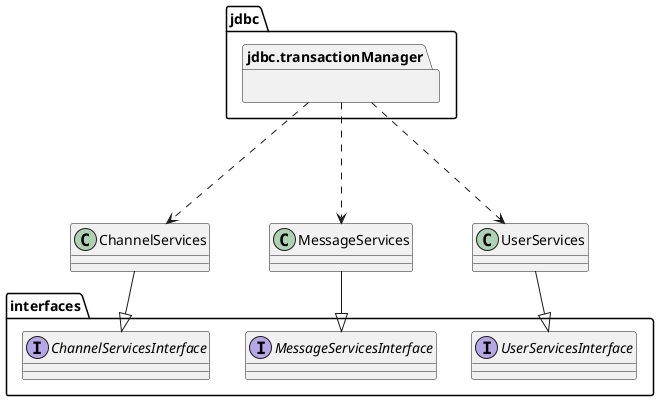 @startuml
class ChannelServices
class MessageServices
class UserServices

namespace interfaces {
    interface ChannelServicesInterface
    interface MessageServicesInterface
    interface UserServicesInterface
}

namespace jdbc.transactionManager {}

ChannelServices --|> interfaces.ChannelServicesInterface
MessageServices --|> interfaces.MessageServicesInterface
UserServices --|> interfaces.UserServicesInterface

jdbc.transactionManager ...> ChannelServices
jdbc.transactionManager ...> MessageServices
jdbc.transactionManager ...> UserServices

@enduml